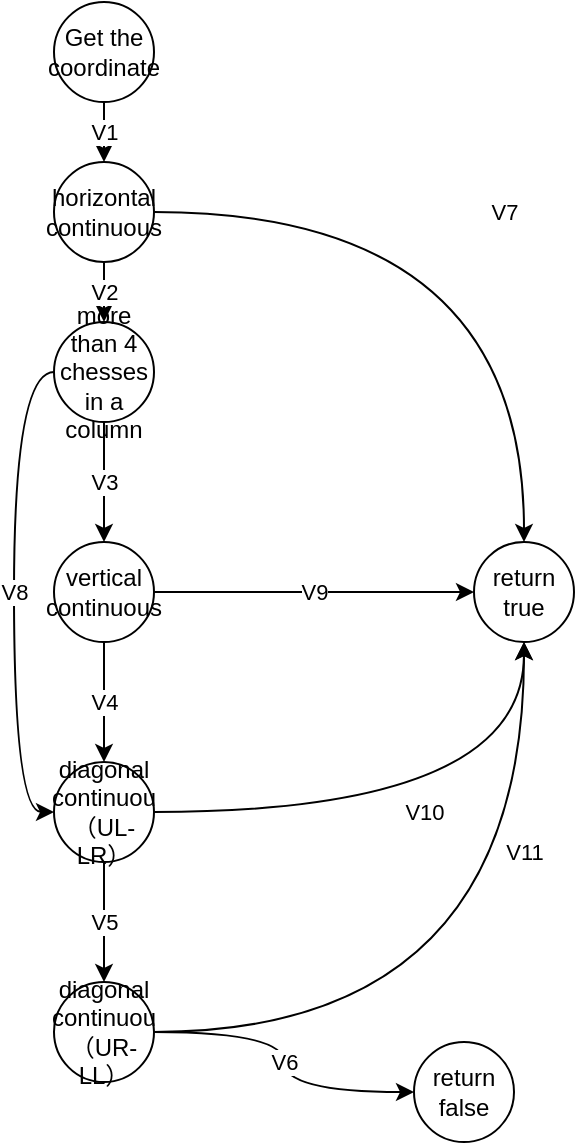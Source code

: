 <mxfile version="12.8.8"><diagram id="C5RBs43oDa-KdzZeNtuy" name="Page-1"><mxGraphModel dx="998" dy="580" grid="1" gridSize="10" guides="1" tooltips="1" connect="1" arrows="1" fold="1" page="1" pageScale="1" pageWidth="827" pageHeight="1169" math="0" shadow="0"><root><mxCell id="WIyWlLk6GJQsqaUBKTNV-0"/><mxCell id="WIyWlLk6GJQsqaUBKTNV-1" parent="WIyWlLk6GJQsqaUBKTNV-0"/><mxCell id="OXUyzKo8HRd7agmIdgnb-14" value="V1" style="edgeStyle=orthogonalEdgeStyle;rounded=0;orthogonalLoop=1;jettySize=auto;html=1;exitX=0.5;exitY=1;exitDx=0;exitDy=0;curved=1;" edge="1" parent="WIyWlLk6GJQsqaUBKTNV-1" source="OXUyzKo8HRd7agmIdgnb-0" target="OXUyzKo8HRd7agmIdgnb-1"><mxGeometry relative="1" as="geometry"/></mxCell><mxCell id="OXUyzKo8HRd7agmIdgnb-0" value="Get the coordinate" style="ellipse;whiteSpace=wrap;html=1;aspect=fixed;" vertex="1" parent="WIyWlLk6GJQsqaUBKTNV-1"><mxGeometry x="240" y="110" width="50" height="50" as="geometry"/></mxCell><mxCell id="OXUyzKo8HRd7agmIdgnb-15" value="V7" style="edgeStyle=orthogonalEdgeStyle;curved=1;rounded=0;orthogonalLoop=1;jettySize=auto;html=1;exitX=1;exitY=0.5;exitDx=0;exitDy=0;entryX=0.5;entryY=0;entryDx=0;entryDy=0;" edge="1" parent="WIyWlLk6GJQsqaUBKTNV-1" source="OXUyzKo8HRd7agmIdgnb-1" target="OXUyzKo8HRd7agmIdgnb-9"><mxGeometry relative="1" as="geometry"/></mxCell><mxCell id="OXUyzKo8HRd7agmIdgnb-16" value="V2" style="edgeStyle=orthogonalEdgeStyle;curved=1;rounded=0;orthogonalLoop=1;jettySize=auto;html=1;exitX=0.5;exitY=1;exitDx=0;exitDy=0;entryX=0.5;entryY=0;entryDx=0;entryDy=0;" edge="1" parent="WIyWlLk6GJQsqaUBKTNV-1" source="OXUyzKo8HRd7agmIdgnb-1" target="OXUyzKo8HRd7agmIdgnb-3"><mxGeometry relative="1" as="geometry"/></mxCell><mxCell id="OXUyzKo8HRd7agmIdgnb-1" value="horizontal&lt;br&gt;continuous" style="ellipse;whiteSpace=wrap;html=1;aspect=fixed;" vertex="1" parent="WIyWlLk6GJQsqaUBKTNV-1"><mxGeometry x="240" y="190" width="50" height="50" as="geometry"/></mxCell><mxCell id="OXUyzKo8HRd7agmIdgnb-18" value="V3" style="edgeStyle=orthogonalEdgeStyle;curved=1;rounded=0;orthogonalLoop=1;jettySize=auto;html=1;exitX=0.5;exitY=1;exitDx=0;exitDy=0;entryX=0.5;entryY=0;entryDx=0;entryDy=0;" edge="1" parent="WIyWlLk6GJQsqaUBKTNV-1" source="OXUyzKo8HRd7agmIdgnb-3" target="OXUyzKo8HRd7agmIdgnb-4"><mxGeometry relative="1" as="geometry"/></mxCell><mxCell id="OXUyzKo8HRd7agmIdgnb-25" value="V8" style="edgeStyle=orthogonalEdgeStyle;curved=1;rounded=0;orthogonalLoop=1;jettySize=auto;html=1;exitX=0;exitY=0.5;exitDx=0;exitDy=0;entryX=0;entryY=0.5;entryDx=0;entryDy=0;" edge="1" parent="WIyWlLk6GJQsqaUBKTNV-1" source="OXUyzKo8HRd7agmIdgnb-3" target="OXUyzKo8HRd7agmIdgnb-5"><mxGeometry relative="1" as="geometry"/></mxCell><mxCell id="OXUyzKo8HRd7agmIdgnb-3" value="more than 4&lt;br&gt;chesses in a column" style="ellipse;whiteSpace=wrap;html=1;aspect=fixed;" vertex="1" parent="WIyWlLk6GJQsqaUBKTNV-1"><mxGeometry x="240" y="270" width="50" height="50" as="geometry"/></mxCell><mxCell id="OXUyzKo8HRd7agmIdgnb-19" value="V4" style="edgeStyle=orthogonalEdgeStyle;curved=1;rounded=0;orthogonalLoop=1;jettySize=auto;html=1;exitX=0.5;exitY=1;exitDx=0;exitDy=0;entryX=0.5;entryY=0;entryDx=0;entryDy=0;" edge="1" parent="WIyWlLk6GJQsqaUBKTNV-1" source="OXUyzKo8HRd7agmIdgnb-4" target="OXUyzKo8HRd7agmIdgnb-5"><mxGeometry relative="1" as="geometry"/></mxCell><mxCell id="OXUyzKo8HRd7agmIdgnb-20" value="V9" style="edgeStyle=orthogonalEdgeStyle;curved=1;rounded=0;orthogonalLoop=1;jettySize=auto;html=1;exitX=1;exitY=0.5;exitDx=0;exitDy=0;entryX=0;entryY=0.5;entryDx=0;entryDy=0;" edge="1" parent="WIyWlLk6GJQsqaUBKTNV-1" source="OXUyzKo8HRd7agmIdgnb-4" target="OXUyzKo8HRd7agmIdgnb-9"><mxGeometry relative="1" as="geometry"/></mxCell><mxCell id="OXUyzKo8HRd7agmIdgnb-4" value="vertical&lt;br&gt;continuous" style="ellipse;whiteSpace=wrap;html=1;aspect=fixed;" vertex="1" parent="WIyWlLk6GJQsqaUBKTNV-1"><mxGeometry x="240" y="380" width="50" height="50" as="geometry"/></mxCell><mxCell id="OXUyzKo8HRd7agmIdgnb-21" value="V10" style="edgeStyle=orthogonalEdgeStyle;curved=1;rounded=0;orthogonalLoop=1;jettySize=auto;html=1;exitX=1;exitY=0.5;exitDx=0;exitDy=0;entryX=0.5;entryY=1;entryDx=0;entryDy=0;" edge="1" parent="WIyWlLk6GJQsqaUBKTNV-1" source="OXUyzKo8HRd7agmIdgnb-5" target="OXUyzKo8HRd7agmIdgnb-9"><mxGeometry relative="1" as="geometry"/></mxCell><mxCell id="OXUyzKo8HRd7agmIdgnb-22" value="V5" style="edgeStyle=orthogonalEdgeStyle;curved=1;rounded=0;orthogonalLoop=1;jettySize=auto;html=1;exitX=0.5;exitY=1;exitDx=0;exitDy=0;entryX=0.5;entryY=0;entryDx=0;entryDy=0;" edge="1" parent="WIyWlLk6GJQsqaUBKTNV-1" source="OXUyzKo8HRd7agmIdgnb-5" target="OXUyzKo8HRd7agmIdgnb-6"><mxGeometry relative="1" as="geometry"/></mxCell><mxCell id="OXUyzKo8HRd7agmIdgnb-5" value="diagonal&lt;br&gt;continuou&lt;br&gt;（UL-LR）" style="ellipse;whiteSpace=wrap;html=1;aspect=fixed;" vertex="1" parent="WIyWlLk6GJQsqaUBKTNV-1"><mxGeometry x="240" y="490" width="50" height="50" as="geometry"/></mxCell><mxCell id="OXUyzKo8HRd7agmIdgnb-23" value="V11" style="edgeStyle=orthogonalEdgeStyle;curved=1;rounded=0;orthogonalLoop=1;jettySize=auto;html=1;exitX=1;exitY=0.5;exitDx=0;exitDy=0;entryX=0.5;entryY=1;entryDx=0;entryDy=0;" edge="1" parent="WIyWlLk6GJQsqaUBKTNV-1" source="OXUyzKo8HRd7agmIdgnb-6" target="OXUyzKo8HRd7agmIdgnb-9"><mxGeometry x="-0.263" y="45" relative="1" as="geometry"><Array as="points"><mxPoint x="475" y="625"/></Array><mxPoint x="45" y="-45" as="offset"/></mxGeometry></mxCell><mxCell id="OXUyzKo8HRd7agmIdgnb-24" value="V6" style="edgeStyle=orthogonalEdgeStyle;curved=1;rounded=0;orthogonalLoop=1;jettySize=auto;html=1;exitX=1;exitY=0.5;exitDx=0;exitDy=0;entryX=0;entryY=0.5;entryDx=0;entryDy=0;" edge="1" parent="WIyWlLk6GJQsqaUBKTNV-1" source="OXUyzKo8HRd7agmIdgnb-6" target="OXUyzKo8HRd7agmIdgnb-10"><mxGeometry relative="1" as="geometry"/></mxCell><mxCell id="OXUyzKo8HRd7agmIdgnb-6" value="diagonal&lt;br&gt;continuou&lt;br&gt;（UR-LL）" style="ellipse;whiteSpace=wrap;html=1;aspect=fixed;" vertex="1" parent="WIyWlLk6GJQsqaUBKTNV-1"><mxGeometry x="240" y="600" width="50" height="50" as="geometry"/></mxCell><mxCell id="OXUyzKo8HRd7agmIdgnb-9" value="return true" style="ellipse;whiteSpace=wrap;html=1;aspect=fixed;" vertex="1" parent="WIyWlLk6GJQsqaUBKTNV-1"><mxGeometry x="450" y="380" width="50" height="50" as="geometry"/></mxCell><mxCell id="OXUyzKo8HRd7agmIdgnb-10" value="return false" style="ellipse;whiteSpace=wrap;html=1;aspect=fixed;" vertex="1" parent="WIyWlLk6GJQsqaUBKTNV-1"><mxGeometry x="420" y="630" width="50" height="50" as="geometry"/></mxCell></root></mxGraphModel></diagram></mxfile>